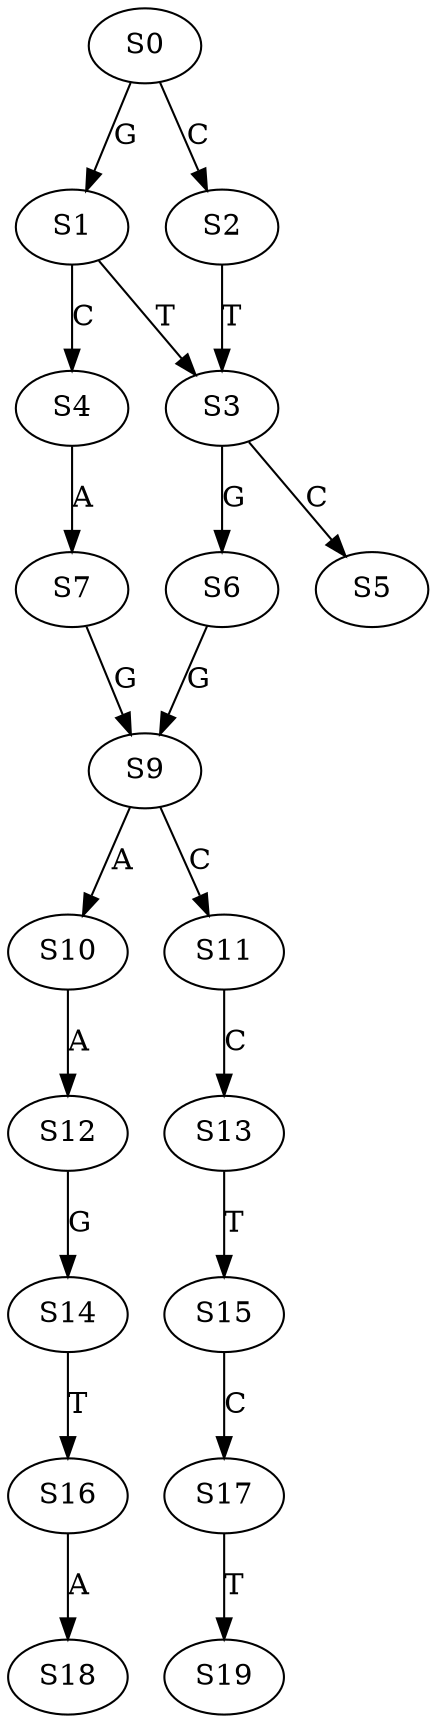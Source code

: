 strict digraph  {
	S0 -> S1 [ label = G ];
	S0 -> S2 [ label = C ];
	S1 -> S3 [ label = T ];
	S1 -> S4 [ label = C ];
	S2 -> S3 [ label = T ];
	S3 -> S5 [ label = C ];
	S3 -> S6 [ label = G ];
	S4 -> S7 [ label = A ];
	S6 -> S9 [ label = G ];
	S7 -> S9 [ label = G ];
	S9 -> S10 [ label = A ];
	S9 -> S11 [ label = C ];
	S10 -> S12 [ label = A ];
	S11 -> S13 [ label = C ];
	S12 -> S14 [ label = G ];
	S13 -> S15 [ label = T ];
	S14 -> S16 [ label = T ];
	S15 -> S17 [ label = C ];
	S16 -> S18 [ label = A ];
	S17 -> S19 [ label = T ];
}
